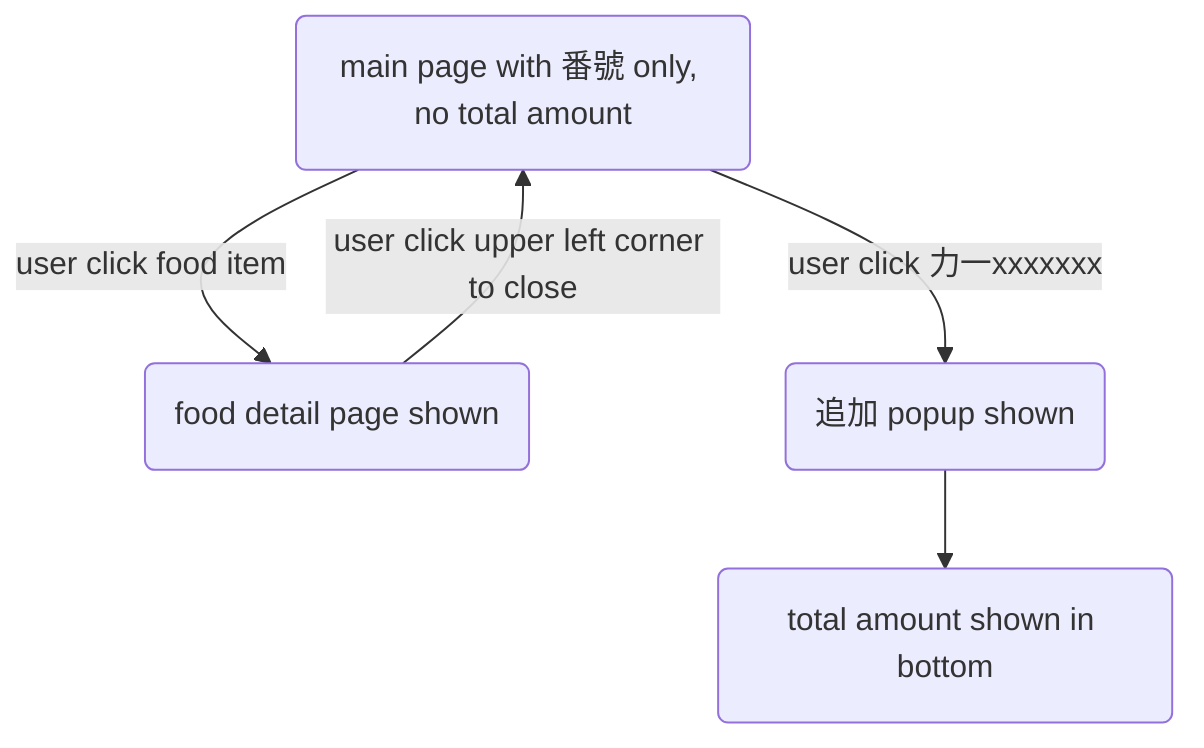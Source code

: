 %% ユーザー流れ - 4 (商品の選び)(席案内まだ済んでいない場合)

graph TD
  A1(main page with 番號 only, no total amount) --> |user click food item|B(food detail page shown)
  B-->|user click upper left corner to close|A1
  A1-->|user click 力一xxxxxxx|C(追加 popup shown)
  C-->D(total amount shown in bottom)